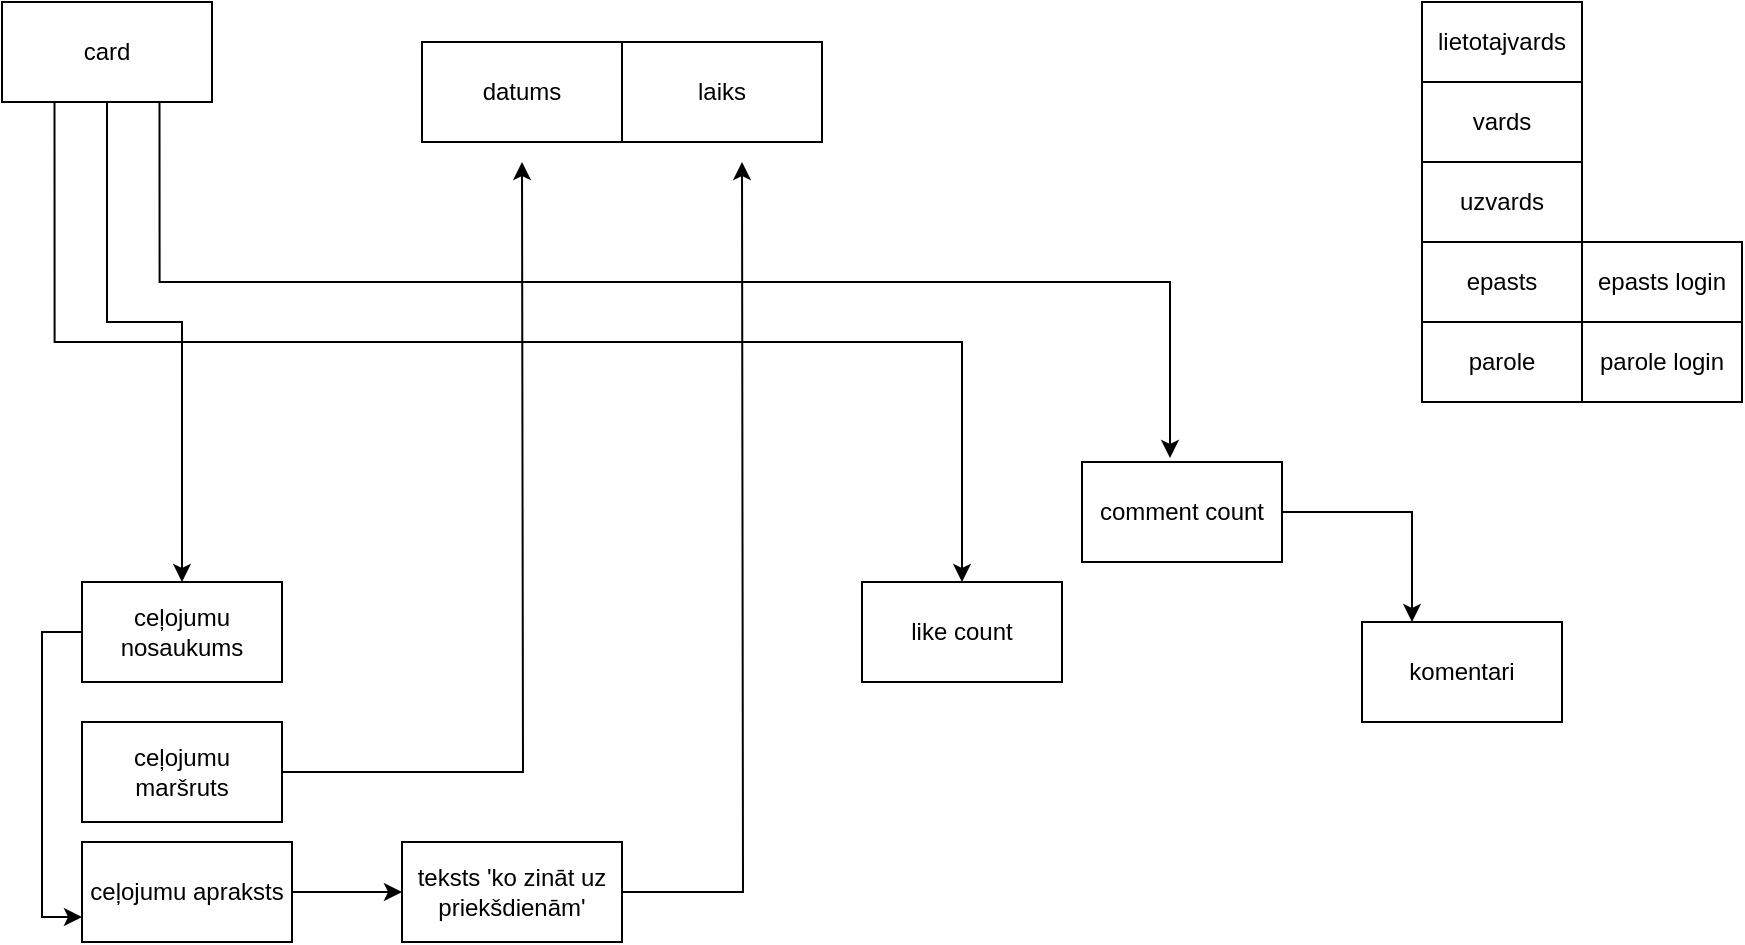 <mxfile version="22.0.8" type="github">
  <diagram name="Page-1" id="QO8v-GnxZSHu0Qnocdcj">
    <mxGraphModel dx="1674" dy="790" grid="1" gridSize="10" guides="1" tooltips="1" connect="1" arrows="1" fold="1" page="1" pageScale="1" pageWidth="850" pageHeight="1100" math="0" shadow="0">
      <root>
        <mxCell id="0" />
        <mxCell id="1" parent="0" />
        <mxCell id="3xFPrsHCBQQurFq4HEx6-26" style="edgeStyle=orthogonalEdgeStyle;rounded=0;orthogonalLoop=1;jettySize=auto;html=1;exitX=0;exitY=0.5;exitDx=0;exitDy=0;entryX=0;entryY=0.75;entryDx=0;entryDy=0;" edge="1" parent="1" source="XV7OEFSdWaxLg8WsvDwZ-1" target="3xFPrsHCBQQurFq4HEx6-11">
          <mxGeometry relative="1" as="geometry" />
        </mxCell>
        <mxCell id="XV7OEFSdWaxLg8WsvDwZ-1" value="ceļojumu nosaukums" style="rounded=0;whiteSpace=wrap;html=1;" vertex="1" parent="1">
          <mxGeometry x="100" y="310" width="100" height="50" as="geometry" />
        </mxCell>
        <mxCell id="XV7OEFSdWaxLg8WsvDwZ-2" value="lietotajvards" style="rounded=0;whiteSpace=wrap;html=1;" vertex="1" parent="1">
          <mxGeometry x="770" y="20" width="80" height="40" as="geometry" />
        </mxCell>
        <mxCell id="3xFPrsHCBQQurFq4HEx6-1" value="vards" style="rounded=0;whiteSpace=wrap;html=1;" vertex="1" parent="1">
          <mxGeometry x="770" y="60" width="80" height="40" as="geometry" />
        </mxCell>
        <mxCell id="3xFPrsHCBQQurFq4HEx6-2" value="uzvards" style="rounded=0;whiteSpace=wrap;html=1;" vertex="1" parent="1">
          <mxGeometry x="770" y="100" width="80" height="40" as="geometry" />
        </mxCell>
        <mxCell id="3xFPrsHCBQQurFq4HEx6-3" value="epasts" style="rounded=0;whiteSpace=wrap;html=1;" vertex="1" parent="1">
          <mxGeometry x="770" y="140" width="80" height="40" as="geometry" />
        </mxCell>
        <mxCell id="3xFPrsHCBQQurFq4HEx6-4" value="parole" style="rounded=0;whiteSpace=wrap;html=1;" vertex="1" parent="1">
          <mxGeometry x="770" y="180" width="80" height="40" as="geometry" />
        </mxCell>
        <mxCell id="3xFPrsHCBQQurFq4HEx6-5" value="epasts login" style="rounded=0;whiteSpace=wrap;html=1;" vertex="1" parent="1">
          <mxGeometry x="850" y="140" width="80" height="40" as="geometry" />
        </mxCell>
        <mxCell id="3xFPrsHCBQQurFq4HEx6-6" value="parole login" style="rounded=0;whiteSpace=wrap;html=1;" vertex="1" parent="1">
          <mxGeometry x="850" y="180" width="80" height="40" as="geometry" />
        </mxCell>
        <mxCell id="3xFPrsHCBQQurFq4HEx6-7" value="komentari" style="rounded=0;whiteSpace=wrap;html=1;" vertex="1" parent="1">
          <mxGeometry x="740" y="330" width="100" height="50" as="geometry" />
        </mxCell>
        <mxCell id="3xFPrsHCBQQurFq4HEx6-8" value="datums" style="rounded=0;whiteSpace=wrap;html=1;" vertex="1" parent="1">
          <mxGeometry x="270" y="40" width="100" height="50" as="geometry" />
        </mxCell>
        <mxCell id="3xFPrsHCBQQurFq4HEx6-20" style="edgeStyle=orthogonalEdgeStyle;rounded=0;orthogonalLoop=1;jettySize=auto;html=1;" edge="1" parent="1" source="3xFPrsHCBQQurFq4HEx6-9">
          <mxGeometry relative="1" as="geometry">
            <mxPoint x="320" y="100" as="targetPoint" />
          </mxGeometry>
        </mxCell>
        <mxCell id="3xFPrsHCBQQurFq4HEx6-9" value="ceļojumu maršruts" style="rounded=0;whiteSpace=wrap;html=1;" vertex="1" parent="1">
          <mxGeometry x="100" y="380" width="100" height="50" as="geometry" />
        </mxCell>
        <mxCell id="3xFPrsHCBQQurFq4HEx6-21" style="edgeStyle=orthogonalEdgeStyle;rounded=0;orthogonalLoop=1;jettySize=auto;html=1;exitX=0.5;exitY=1;exitDx=0;exitDy=0;entryX=0.5;entryY=0;entryDx=0;entryDy=0;" edge="1" parent="1" source="3xFPrsHCBQQurFq4HEx6-10" target="XV7OEFSdWaxLg8WsvDwZ-1">
          <mxGeometry relative="1" as="geometry">
            <Array as="points">
              <mxPoint x="113" y="180" />
              <mxPoint x="150" y="180" />
            </Array>
          </mxGeometry>
        </mxCell>
        <mxCell id="3xFPrsHCBQQurFq4HEx6-22" style="edgeStyle=orthogonalEdgeStyle;rounded=0;orthogonalLoop=1;jettySize=auto;html=1;exitX=0.75;exitY=1;exitDx=0;exitDy=0;entryX=0.44;entryY=-0.04;entryDx=0;entryDy=0;entryPerimeter=0;" edge="1" parent="1" source="3xFPrsHCBQQurFq4HEx6-10" target="3xFPrsHCBQQurFq4HEx6-15">
          <mxGeometry relative="1" as="geometry" />
        </mxCell>
        <mxCell id="3xFPrsHCBQQurFq4HEx6-25" style="edgeStyle=orthogonalEdgeStyle;rounded=0;orthogonalLoop=1;jettySize=auto;html=1;exitX=0.25;exitY=1;exitDx=0;exitDy=0;" edge="1" parent="1" source="3xFPrsHCBQQurFq4HEx6-10" target="3xFPrsHCBQQurFq4HEx6-16">
          <mxGeometry relative="1" as="geometry" />
        </mxCell>
        <mxCell id="3xFPrsHCBQQurFq4HEx6-10" value="card" style="rounded=0;whiteSpace=wrap;html=1;" vertex="1" parent="1">
          <mxGeometry x="60" y="20" width="105" height="50" as="geometry" />
        </mxCell>
        <mxCell id="3xFPrsHCBQQurFq4HEx6-27" style="edgeStyle=orthogonalEdgeStyle;rounded=0;orthogonalLoop=1;jettySize=auto;html=1;entryX=0;entryY=0.5;entryDx=0;entryDy=0;" edge="1" parent="1" source="3xFPrsHCBQQurFq4HEx6-11" target="3xFPrsHCBQQurFq4HEx6-14">
          <mxGeometry relative="1" as="geometry" />
        </mxCell>
        <mxCell id="3xFPrsHCBQQurFq4HEx6-11" value="ceļojumu apraksts" style="rounded=0;whiteSpace=wrap;html=1;" vertex="1" parent="1">
          <mxGeometry x="100" y="440" width="105" height="50" as="geometry" />
        </mxCell>
        <mxCell id="3xFPrsHCBQQurFq4HEx6-13" value="laiks" style="rounded=0;whiteSpace=wrap;html=1;" vertex="1" parent="1">
          <mxGeometry x="370" y="40" width="100" height="50" as="geometry" />
        </mxCell>
        <mxCell id="3xFPrsHCBQQurFq4HEx6-28" style="edgeStyle=orthogonalEdgeStyle;rounded=0;orthogonalLoop=1;jettySize=auto;html=1;" edge="1" parent="1" source="3xFPrsHCBQQurFq4HEx6-14">
          <mxGeometry relative="1" as="geometry">
            <mxPoint x="430" y="100" as="targetPoint" />
          </mxGeometry>
        </mxCell>
        <mxCell id="3xFPrsHCBQQurFq4HEx6-14" value="teksts &#39;ko zināt uz priekšdienām&#39;" style="rounded=0;whiteSpace=wrap;html=1;" vertex="1" parent="1">
          <mxGeometry x="260" y="440" width="110" height="50" as="geometry" />
        </mxCell>
        <mxCell id="3xFPrsHCBQQurFq4HEx6-23" style="edgeStyle=orthogonalEdgeStyle;rounded=0;orthogonalLoop=1;jettySize=auto;html=1;exitX=1;exitY=0.5;exitDx=0;exitDy=0;entryX=0.25;entryY=0;entryDx=0;entryDy=0;" edge="1" parent="1" source="3xFPrsHCBQQurFq4HEx6-15" target="3xFPrsHCBQQurFq4HEx6-7">
          <mxGeometry relative="1" as="geometry" />
        </mxCell>
        <mxCell id="3xFPrsHCBQQurFq4HEx6-15" value="comment count" style="rounded=0;whiteSpace=wrap;html=1;" vertex="1" parent="1">
          <mxGeometry x="600" y="250" width="100" height="50" as="geometry" />
        </mxCell>
        <mxCell id="3xFPrsHCBQQurFq4HEx6-16" value="like count" style="rounded=0;whiteSpace=wrap;html=1;" vertex="1" parent="1">
          <mxGeometry x="490" y="310" width="100" height="50" as="geometry" />
        </mxCell>
      </root>
    </mxGraphModel>
  </diagram>
</mxfile>
